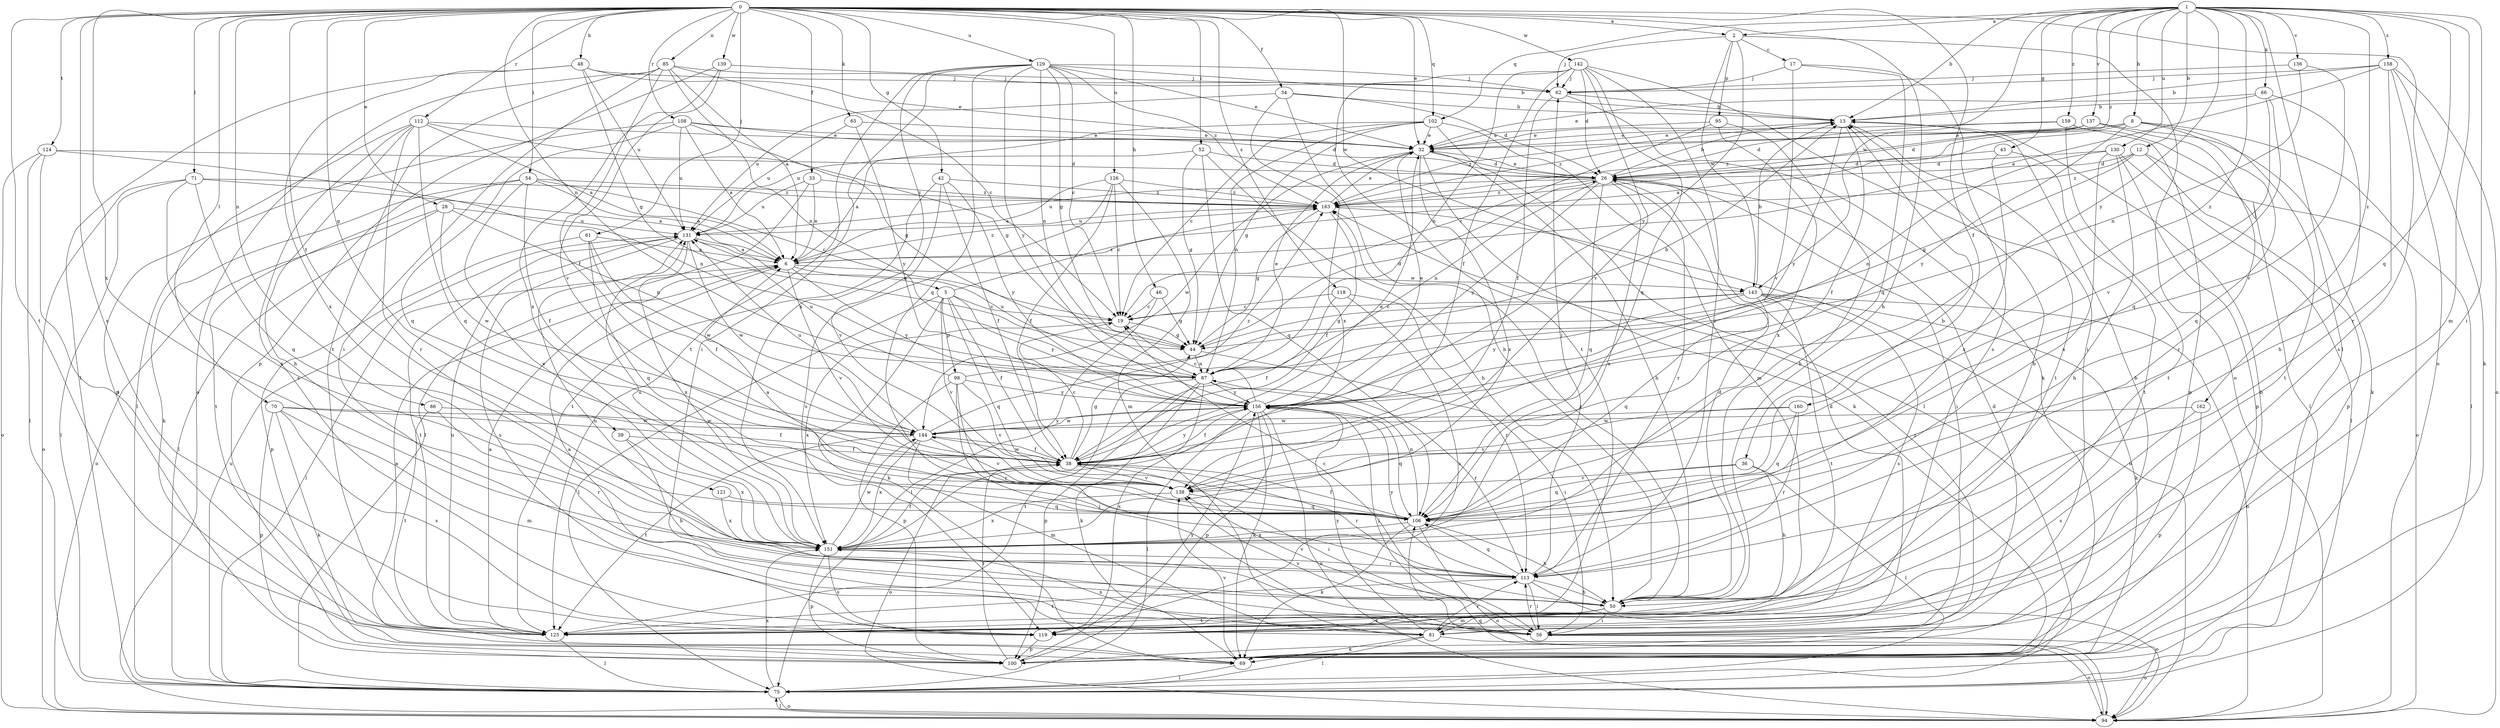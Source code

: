 strict digraph  {
0;
1;
2;
5;
6;
8;
12;
13;
17;
19;
26;
28;
32;
33;
34;
36;
38;
39;
42;
43;
44;
46;
48;
50;
52;
54;
56;
61;
62;
65;
66;
69;
70;
71;
75;
81;
85;
86;
87;
94;
95;
98;
100;
102;
106;
108;
112;
113;
118;
119;
121;
124;
125;
126;
129;
130;
131;
136;
137;
138;
139;
142;
143;
144;
151;
156;
158;
159;
160;
162;
163;
0 -> 2  [label=a];
0 -> 28  [label=e];
0 -> 32  [label=e];
0 -> 33  [label=f];
0 -> 34  [label=f];
0 -> 36  [label=f];
0 -> 39  [label=g];
0 -> 42  [label=g];
0 -> 46  [label=h];
0 -> 48  [label=h];
0 -> 50  [label=h];
0 -> 52  [label=i];
0 -> 54  [label=i];
0 -> 61  [label=j];
0 -> 65  [label=k];
0 -> 70  [label=l];
0 -> 71  [label=l];
0 -> 85  [label=n];
0 -> 86  [label=n];
0 -> 87  [label=n];
0 -> 94  [label=o];
0 -> 102  [label=q];
0 -> 108  [label=r];
0 -> 112  [label=r];
0 -> 118  [label=s];
0 -> 119  [label=s];
0 -> 121  [label=t];
0 -> 124  [label=t];
0 -> 125  [label=t];
0 -> 126  [label=u];
0 -> 129  [label=u];
0 -> 139  [label=w];
0 -> 142  [label=w];
0 -> 143  [label=w];
0 -> 151  [label=x];
1 -> 2  [label=a];
1 -> 8  [label=b];
1 -> 12  [label=b];
1 -> 13  [label=b];
1 -> 43  [label=g];
1 -> 56  [label=i];
1 -> 66  [label=k];
1 -> 75  [label=l];
1 -> 81  [label=m];
1 -> 102  [label=q];
1 -> 106  [label=q];
1 -> 130  [label=u];
1 -> 136  [label=v];
1 -> 137  [label=v];
1 -> 143  [label=w];
1 -> 156  [label=y];
1 -> 158  [label=z];
1 -> 159  [label=z];
1 -> 160  [label=z];
1 -> 162  [label=z];
1 -> 163  [label=z];
2 -> 17  [label=c];
2 -> 62  [label=j];
2 -> 94  [label=o];
2 -> 95  [label=p];
2 -> 143  [label=w];
2 -> 156  [label=y];
5 -> 19  [label=c];
5 -> 38  [label=f];
5 -> 69  [label=k];
5 -> 75  [label=l];
5 -> 98  [label=p];
5 -> 106  [label=q];
5 -> 138  [label=v];
5 -> 156  [label=y];
5 -> 163  [label=z];
6 -> 5  [label=a];
6 -> 75  [label=l];
6 -> 138  [label=v];
6 -> 143  [label=w];
6 -> 156  [label=y];
6 -> 163  [label=z];
8 -> 6  [label=a];
8 -> 32  [label=e];
8 -> 75  [label=l];
8 -> 106  [label=q];
8 -> 125  [label=t];
8 -> 156  [label=y];
8 -> 163  [label=z];
12 -> 26  [label=d];
12 -> 44  [label=g];
12 -> 94  [label=o];
12 -> 100  [label=p];
12 -> 163  [label=z];
13 -> 32  [label=e];
13 -> 38  [label=f];
13 -> 125  [label=t];
13 -> 156  [label=y];
13 -> 163  [label=z];
17 -> 62  [label=j];
17 -> 106  [label=q];
17 -> 119  [label=s];
17 -> 138  [label=v];
19 -> 44  [label=g];
19 -> 151  [label=x];
26 -> 13  [label=b];
26 -> 32  [label=e];
26 -> 56  [label=i];
26 -> 87  [label=n];
26 -> 106  [label=q];
26 -> 113  [label=r];
26 -> 131  [label=u];
26 -> 151  [label=x];
26 -> 156  [label=y];
26 -> 163  [label=z];
28 -> 75  [label=l];
28 -> 87  [label=n];
28 -> 94  [label=o];
28 -> 131  [label=u];
28 -> 144  [label=w];
32 -> 26  [label=d];
32 -> 50  [label=h];
32 -> 69  [label=k];
32 -> 144  [label=w];
32 -> 151  [label=x];
33 -> 6  [label=a];
33 -> 75  [label=l];
33 -> 131  [label=u];
33 -> 163  [label=z];
34 -> 13  [label=b];
34 -> 26  [label=d];
34 -> 50  [label=h];
34 -> 131  [label=u];
34 -> 151  [label=x];
36 -> 50  [label=h];
36 -> 75  [label=l];
36 -> 106  [label=q];
36 -> 138  [label=v];
38 -> 19  [label=c];
38 -> 32  [label=e];
38 -> 44  [label=g];
38 -> 56  [label=i];
38 -> 94  [label=o];
38 -> 113  [label=r];
38 -> 138  [label=v];
38 -> 144  [label=w];
38 -> 156  [label=y];
39 -> 38  [label=f];
39 -> 50  [label=h];
39 -> 151  [label=x];
42 -> 38  [label=f];
42 -> 125  [label=t];
42 -> 138  [label=v];
42 -> 156  [label=y];
42 -> 163  [label=z];
43 -> 26  [label=d];
43 -> 125  [label=t];
43 -> 151  [label=x];
44 -> 26  [label=d];
44 -> 56  [label=i];
44 -> 87  [label=n];
46 -> 19  [label=c];
46 -> 44  [label=g];
46 -> 75  [label=l];
48 -> 32  [label=e];
48 -> 44  [label=g];
48 -> 62  [label=j];
48 -> 75  [label=l];
48 -> 131  [label=u];
48 -> 151  [label=x];
50 -> 13  [label=b];
50 -> 19  [label=c];
50 -> 26  [label=d];
50 -> 56  [label=i];
50 -> 81  [label=m];
50 -> 119  [label=s];
50 -> 125  [label=t];
50 -> 131  [label=u];
50 -> 138  [label=v];
50 -> 163  [label=z];
52 -> 6  [label=a];
52 -> 26  [label=d];
52 -> 44  [label=g];
52 -> 50  [label=h];
52 -> 106  [label=q];
54 -> 6  [label=a];
54 -> 19  [label=c];
54 -> 38  [label=f];
54 -> 69  [label=k];
54 -> 125  [label=t];
54 -> 151  [label=x];
54 -> 163  [label=z];
56 -> 6  [label=a];
56 -> 13  [label=b];
56 -> 26  [label=d];
56 -> 94  [label=o];
56 -> 113  [label=r];
56 -> 138  [label=v];
61 -> 6  [label=a];
61 -> 38  [label=f];
61 -> 100  [label=p];
61 -> 106  [label=q];
61 -> 144  [label=w];
62 -> 13  [label=b];
62 -> 38  [label=f];
62 -> 69  [label=k];
65 -> 32  [label=e];
65 -> 131  [label=u];
65 -> 156  [label=y];
66 -> 13  [label=b];
66 -> 32  [label=e];
66 -> 50  [label=h];
66 -> 106  [label=q];
66 -> 138  [label=v];
69 -> 6  [label=a];
69 -> 13  [label=b];
69 -> 75  [label=l];
69 -> 138  [label=v];
70 -> 38  [label=f];
70 -> 69  [label=k];
70 -> 81  [label=m];
70 -> 100  [label=p];
70 -> 119  [label=s];
70 -> 144  [label=w];
71 -> 6  [label=a];
71 -> 75  [label=l];
71 -> 94  [label=o];
71 -> 106  [label=q];
71 -> 151  [label=x];
71 -> 163  [label=z];
75 -> 94  [label=o];
75 -> 131  [label=u];
75 -> 151  [label=x];
81 -> 26  [label=d];
81 -> 69  [label=k];
81 -> 75  [label=l];
81 -> 94  [label=o];
81 -> 113  [label=r];
81 -> 151  [label=x];
81 -> 156  [label=y];
85 -> 6  [label=a];
85 -> 19  [label=c];
85 -> 38  [label=f];
85 -> 56  [label=i];
85 -> 62  [label=j];
85 -> 87  [label=n];
85 -> 94  [label=o];
85 -> 125  [label=t];
86 -> 113  [label=r];
86 -> 125  [label=t];
86 -> 144  [label=w];
87 -> 32  [label=e];
87 -> 69  [label=k];
87 -> 100  [label=p];
87 -> 113  [label=r];
87 -> 119  [label=s];
87 -> 125  [label=t];
87 -> 131  [label=u];
87 -> 156  [label=y];
94 -> 75  [label=l];
94 -> 106  [label=q];
95 -> 19  [label=c];
95 -> 32  [label=e];
95 -> 50  [label=h];
95 -> 151  [label=x];
98 -> 13  [label=b];
98 -> 56  [label=i];
98 -> 100  [label=p];
98 -> 113  [label=r];
98 -> 131  [label=u];
98 -> 138  [label=v];
98 -> 156  [label=y];
100 -> 38  [label=f];
100 -> 156  [label=y];
100 -> 163  [label=z];
102 -> 19  [label=c];
102 -> 32  [label=e];
102 -> 44  [label=g];
102 -> 75  [label=l];
102 -> 81  [label=m];
102 -> 87  [label=n];
102 -> 131  [label=u];
106 -> 6  [label=a];
106 -> 13  [label=b];
106 -> 38  [label=f];
106 -> 50  [label=h];
106 -> 69  [label=k];
106 -> 87  [label=n];
106 -> 94  [label=o];
106 -> 151  [label=x];
108 -> 6  [label=a];
108 -> 26  [label=d];
108 -> 32  [label=e];
108 -> 44  [label=g];
108 -> 100  [label=p];
108 -> 106  [label=q];
108 -> 131  [label=u];
112 -> 6  [label=a];
112 -> 32  [label=e];
112 -> 44  [label=g];
112 -> 50  [label=h];
112 -> 75  [label=l];
112 -> 106  [label=q];
112 -> 113  [label=r];
112 -> 119  [label=s];
113 -> 50  [label=h];
113 -> 56  [label=i];
113 -> 62  [label=j];
113 -> 94  [label=o];
113 -> 106  [label=q];
113 -> 125  [label=t];
113 -> 156  [label=y];
118 -> 19  [label=c];
118 -> 38  [label=f];
118 -> 113  [label=r];
118 -> 119  [label=s];
119 -> 100  [label=p];
121 -> 106  [label=q];
121 -> 151  [label=x];
124 -> 26  [label=d];
124 -> 75  [label=l];
124 -> 87  [label=n];
124 -> 94  [label=o];
124 -> 125  [label=t];
125 -> 6  [label=a];
125 -> 75  [label=l];
125 -> 131  [label=u];
126 -> 6  [label=a];
126 -> 19  [label=c];
126 -> 38  [label=f];
126 -> 81  [label=m];
126 -> 119  [label=s];
126 -> 163  [label=z];
129 -> 13  [label=b];
129 -> 19  [label=c];
129 -> 32  [label=e];
129 -> 44  [label=g];
129 -> 56  [label=i];
129 -> 62  [label=j];
129 -> 87  [label=n];
129 -> 106  [label=q];
129 -> 125  [label=t];
129 -> 151  [label=x];
129 -> 156  [label=y];
129 -> 163  [label=z];
130 -> 26  [label=d];
130 -> 50  [label=h];
130 -> 75  [label=l];
130 -> 87  [label=n];
130 -> 100  [label=p];
130 -> 151  [label=x];
131 -> 6  [label=a];
131 -> 119  [label=s];
131 -> 125  [label=t];
131 -> 144  [label=w];
131 -> 151  [label=x];
136 -> 62  [label=j];
136 -> 87  [label=n];
136 -> 138  [label=v];
137 -> 26  [label=d];
137 -> 32  [label=e];
137 -> 69  [label=k];
137 -> 113  [label=r];
137 -> 163  [label=z];
138 -> 106  [label=q];
138 -> 151  [label=x];
139 -> 62  [label=j];
139 -> 100  [label=p];
139 -> 138  [label=v];
139 -> 151  [label=x];
142 -> 26  [label=d];
142 -> 38  [label=f];
142 -> 56  [label=i];
142 -> 62  [label=j];
142 -> 87  [label=n];
142 -> 106  [label=q];
142 -> 113  [label=r];
142 -> 125  [label=t];
142 -> 138  [label=v];
143 -> 13  [label=b];
143 -> 19  [label=c];
143 -> 44  [label=g];
143 -> 69  [label=k];
143 -> 94  [label=o];
143 -> 106  [label=q];
143 -> 119  [label=s];
143 -> 125  [label=t];
143 -> 156  [label=y];
144 -> 38  [label=f];
144 -> 81  [label=m];
144 -> 125  [label=t];
144 -> 131  [label=u];
144 -> 138  [label=v];
144 -> 151  [label=x];
144 -> 156  [label=y];
144 -> 163  [label=z];
151 -> 38  [label=f];
151 -> 100  [label=p];
151 -> 113  [label=r];
151 -> 119  [label=s];
151 -> 131  [label=u];
151 -> 144  [label=w];
156 -> 19  [label=c];
156 -> 32  [label=e];
156 -> 38  [label=f];
156 -> 56  [label=i];
156 -> 69  [label=k];
156 -> 75  [label=l];
156 -> 94  [label=o];
156 -> 100  [label=p];
156 -> 106  [label=q];
156 -> 144  [label=w];
158 -> 6  [label=a];
158 -> 13  [label=b];
158 -> 62  [label=j];
158 -> 69  [label=k];
158 -> 94  [label=o];
158 -> 113  [label=r];
158 -> 119  [label=s];
159 -> 26  [label=d];
159 -> 32  [label=e];
159 -> 75  [label=l];
159 -> 100  [label=p];
159 -> 125  [label=t];
160 -> 106  [label=q];
160 -> 113  [label=r];
160 -> 138  [label=v];
160 -> 144  [label=w];
162 -> 100  [label=p];
162 -> 119  [label=s];
162 -> 144  [label=w];
163 -> 32  [label=e];
163 -> 38  [label=f];
163 -> 44  [label=g];
163 -> 94  [label=o];
163 -> 131  [label=u];
}
